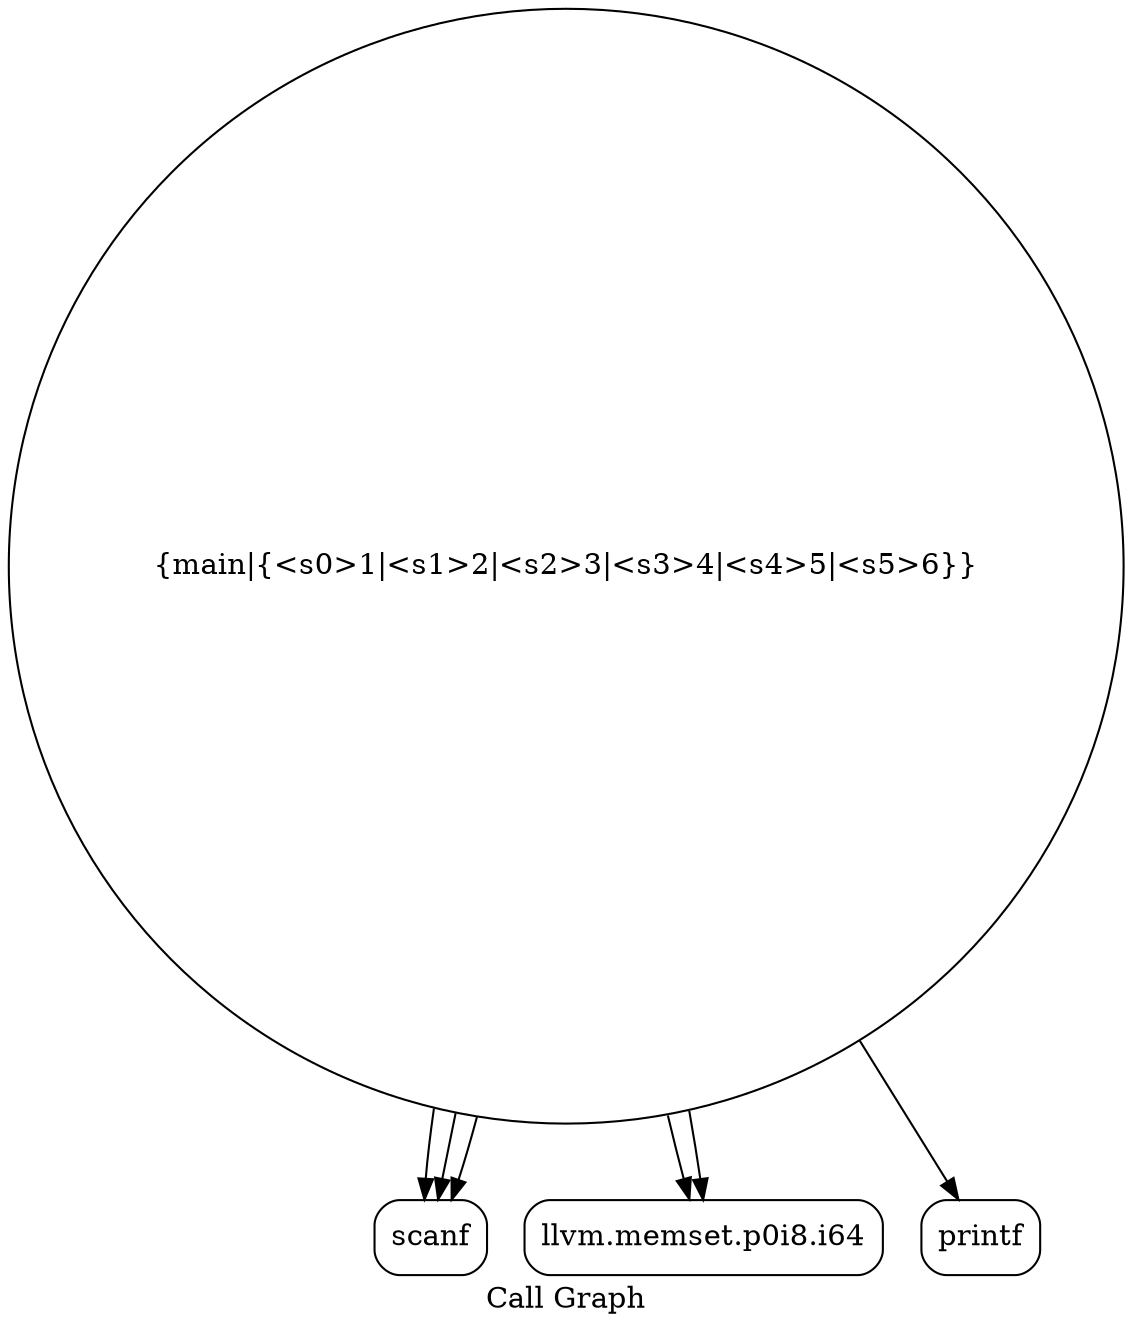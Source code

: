 digraph "Call Graph" {
	label="Call Graph";

	Node0x55d7161e6460 [shape=record,shape=circle,label="{main|{<s0>1|<s1>2|<s2>3|<s3>4|<s4>5|<s5>6}}"];
	Node0x55d7161e6460:s0 -> Node0x55d7161e68f0[color=black];
	Node0x55d7161e6460:s1 -> Node0x55d7161e6970[color=black];
	Node0x55d7161e6460:s2 -> Node0x55d7161e68f0[color=black];
	Node0x55d7161e6460:s3 -> Node0x55d7161e6970[color=black];
	Node0x55d7161e6460:s4 -> Node0x55d7161e68f0[color=black];
	Node0x55d7161e6460:s5 -> Node0x55d7161e69f0[color=black];
	Node0x55d7161e6970 [shape=record,shape=Mrecord,label="{llvm.memset.p0i8.i64}"];
	Node0x55d7161e68f0 [shape=record,shape=Mrecord,label="{scanf}"];
	Node0x55d7161e69f0 [shape=record,shape=Mrecord,label="{printf}"];
}
